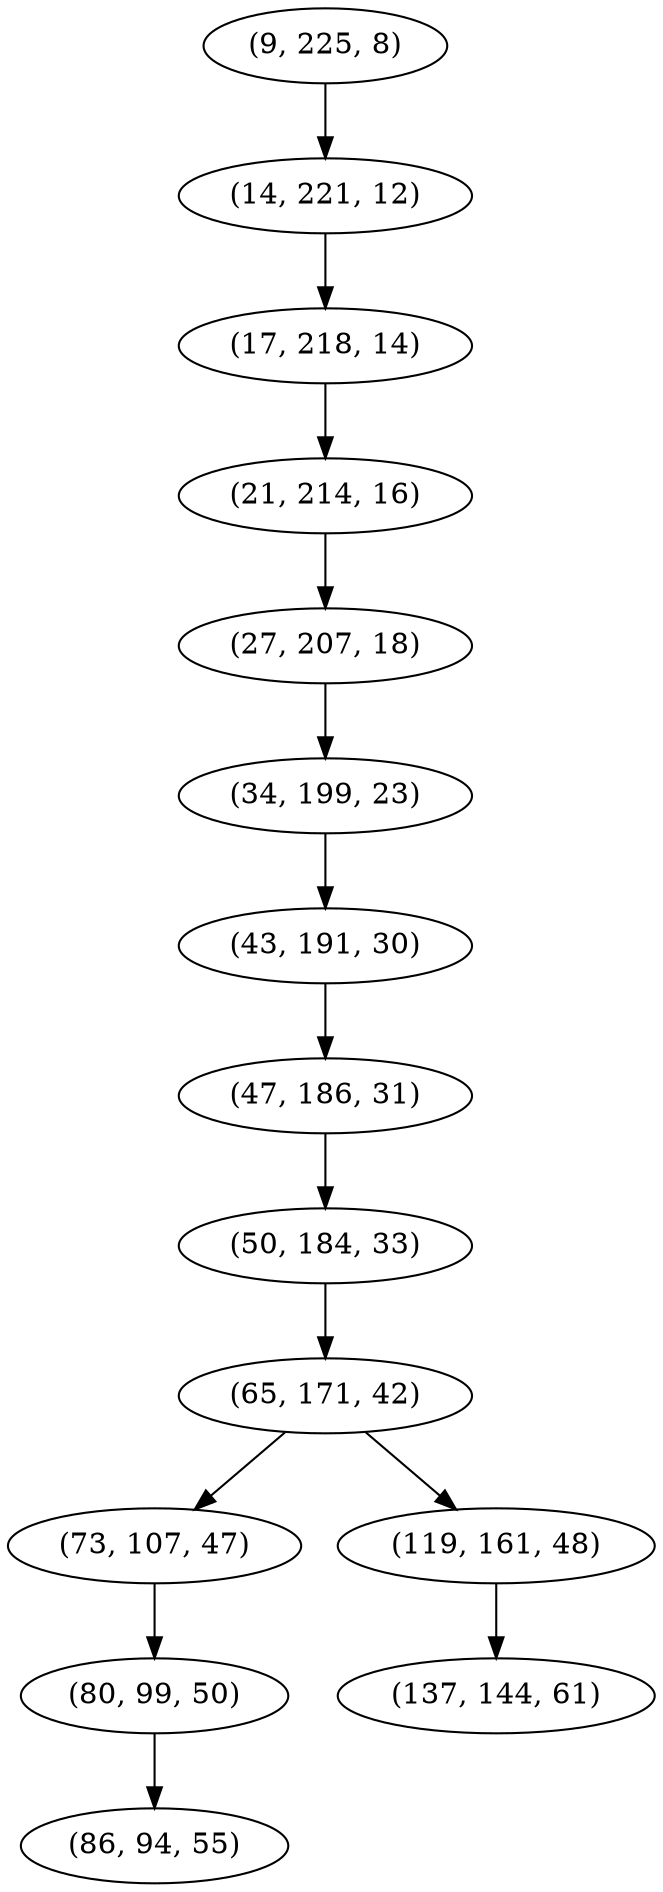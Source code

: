 digraph tree {
    "(9, 225, 8)";
    "(14, 221, 12)";
    "(17, 218, 14)";
    "(21, 214, 16)";
    "(27, 207, 18)";
    "(34, 199, 23)";
    "(43, 191, 30)";
    "(47, 186, 31)";
    "(50, 184, 33)";
    "(65, 171, 42)";
    "(73, 107, 47)";
    "(80, 99, 50)";
    "(86, 94, 55)";
    "(119, 161, 48)";
    "(137, 144, 61)";
    "(9, 225, 8)" -> "(14, 221, 12)";
    "(14, 221, 12)" -> "(17, 218, 14)";
    "(17, 218, 14)" -> "(21, 214, 16)";
    "(21, 214, 16)" -> "(27, 207, 18)";
    "(27, 207, 18)" -> "(34, 199, 23)";
    "(34, 199, 23)" -> "(43, 191, 30)";
    "(43, 191, 30)" -> "(47, 186, 31)";
    "(47, 186, 31)" -> "(50, 184, 33)";
    "(50, 184, 33)" -> "(65, 171, 42)";
    "(65, 171, 42)" -> "(73, 107, 47)";
    "(65, 171, 42)" -> "(119, 161, 48)";
    "(73, 107, 47)" -> "(80, 99, 50)";
    "(80, 99, 50)" -> "(86, 94, 55)";
    "(119, 161, 48)" -> "(137, 144, 61)";
}

